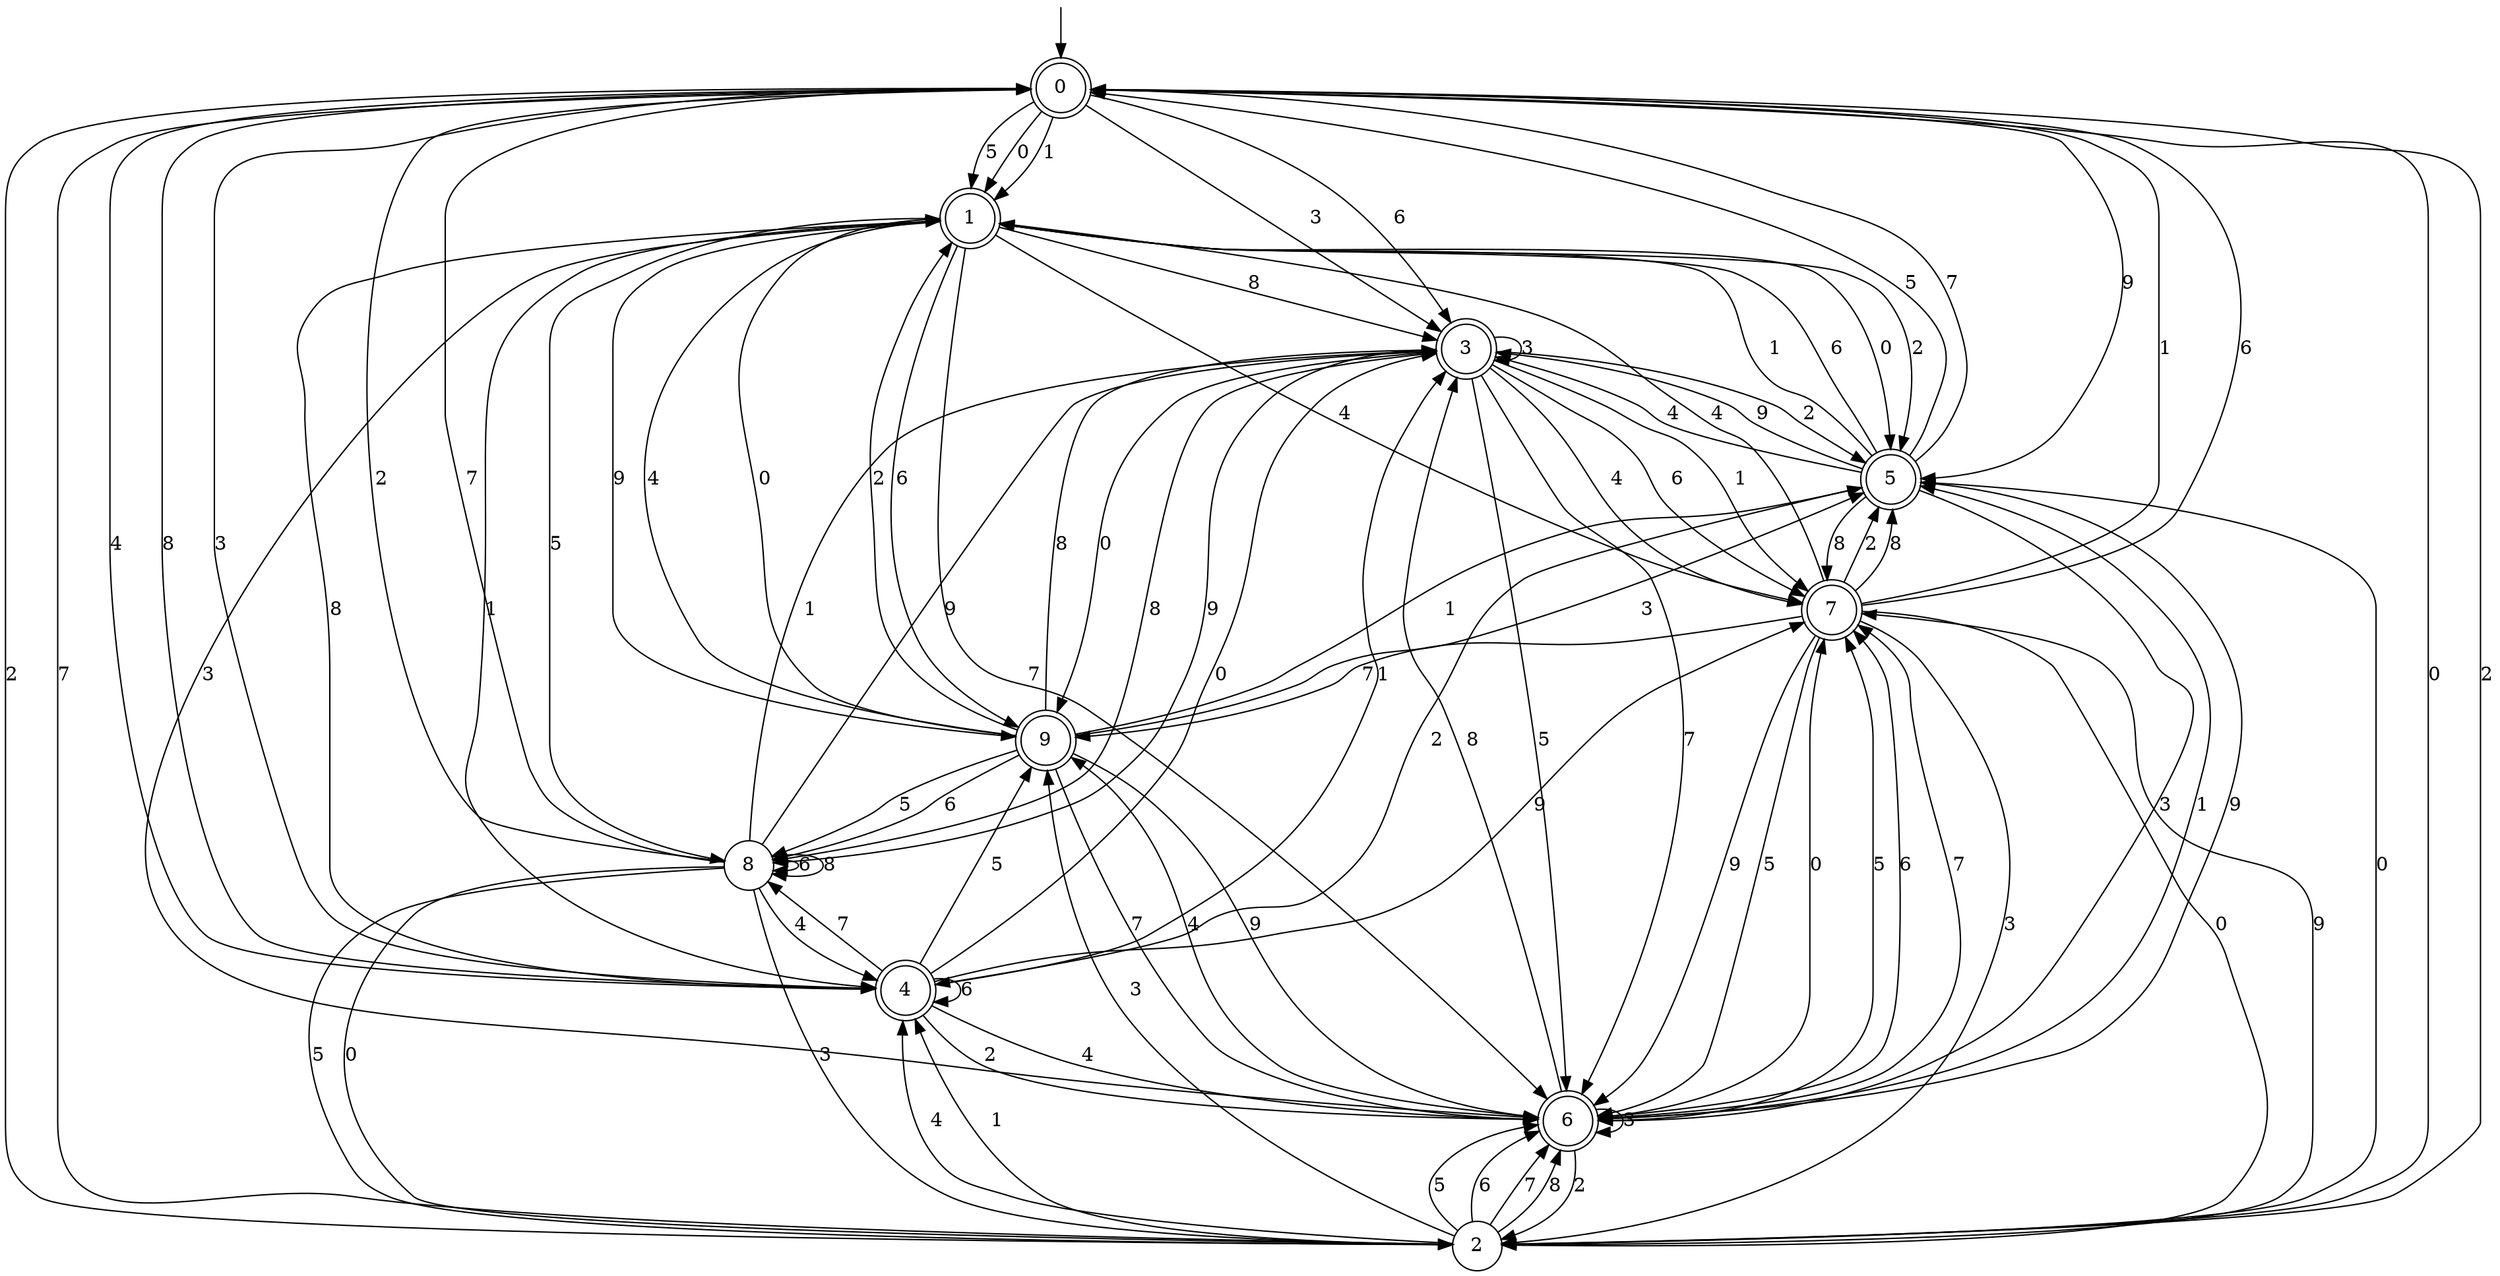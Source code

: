 digraph g {

	s0 [shape="doublecircle" label="0"];
	s1 [shape="doublecircle" label="1"];
	s2 [shape="circle" label="2"];
	s3 [shape="doublecircle" label="3"];
	s4 [shape="doublecircle" label="4"];
	s5 [shape="doublecircle" label="5"];
	s6 [shape="doublecircle" label="6"];
	s7 [shape="doublecircle" label="7"];
	s8 [shape="circle" label="8"];
	s9 [shape="doublecircle" label="9"];
	s0 -> s1 [label="0"];
	s0 -> s1 [label="1"];
	s0 -> s2 [label="2"];
	s0 -> s3 [label="3"];
	s0 -> s4 [label="4"];
	s0 -> s1 [label="5"];
	s0 -> s3 [label="6"];
	s0 -> s2 [label="7"];
	s0 -> s4 [label="8"];
	s0 -> s5 [label="9"];
	s1 -> s5 [label="0"];
	s1 -> s4 [label="1"];
	s1 -> s5 [label="2"];
	s1 -> s6 [label="3"];
	s1 -> s7 [label="4"];
	s1 -> s8 [label="5"];
	s1 -> s9 [label="6"];
	s1 -> s6 [label="7"];
	s1 -> s3 [label="8"];
	s1 -> s9 [label="9"];
	s2 -> s0 [label="0"];
	s2 -> s4 [label="1"];
	s2 -> s0 [label="2"];
	s2 -> s9 [label="3"];
	s2 -> s4 [label="4"];
	s2 -> s6 [label="5"];
	s2 -> s6 [label="6"];
	s2 -> s6 [label="7"];
	s2 -> s6 [label="8"];
	s2 -> s7 [label="9"];
	s3 -> s9 [label="0"];
	s3 -> s7 [label="1"];
	s3 -> s5 [label="2"];
	s3 -> s3 [label="3"];
	s3 -> s7 [label="4"];
	s3 -> s6 [label="5"];
	s3 -> s7 [label="6"];
	s3 -> s6 [label="7"];
	s3 -> s8 [label="8"];
	s3 -> s8 [label="9"];
	s4 -> s3 [label="0"];
	s4 -> s3 [label="1"];
	s4 -> s6 [label="2"];
	s4 -> s0 [label="3"];
	s4 -> s6 [label="4"];
	s4 -> s9 [label="5"];
	s4 -> s4 [label="6"];
	s4 -> s8 [label="7"];
	s4 -> s1 [label="8"];
	s4 -> s7 [label="9"];
	s5 -> s2 [label="0"];
	s5 -> s1 [label="1"];
	s5 -> s4 [label="2"];
	s5 -> s6 [label="3"];
	s5 -> s3 [label="4"];
	s5 -> s0 [label="5"];
	s5 -> s1 [label="6"];
	s5 -> s0 [label="7"];
	s5 -> s7 [label="8"];
	s5 -> s3 [label="9"];
	s6 -> s7 [label="0"];
	s6 -> s5 [label="1"];
	s6 -> s2 [label="2"];
	s6 -> s6 [label="3"];
	s6 -> s9 [label="4"];
	s6 -> s7 [label="5"];
	s6 -> s7 [label="6"];
	s6 -> s7 [label="7"];
	s6 -> s3 [label="8"];
	s6 -> s5 [label="9"];
	s7 -> s2 [label="0"];
	s7 -> s0 [label="1"];
	s7 -> s5 [label="2"];
	s7 -> s2 [label="3"];
	s7 -> s1 [label="4"];
	s7 -> s6 [label="5"];
	s7 -> s0 [label="6"];
	s7 -> s9 [label="7"];
	s7 -> s5 [label="8"];
	s7 -> s6 [label="9"];
	s8 -> s2 [label="0"];
	s8 -> s3 [label="1"];
	s8 -> s0 [label="2"];
	s8 -> s2 [label="3"];
	s8 -> s4 [label="4"];
	s8 -> s2 [label="5"];
	s8 -> s8 [label="6"];
	s8 -> s0 [label="7"];
	s8 -> s8 [label="8"];
	s8 -> s3 [label="9"];
	s9 -> s1 [label="0"];
	s9 -> s5 [label="1"];
	s9 -> s1 [label="2"];
	s9 -> s5 [label="3"];
	s9 -> s1 [label="4"];
	s9 -> s8 [label="5"];
	s9 -> s8 [label="6"];
	s9 -> s6 [label="7"];
	s9 -> s3 [label="8"];
	s9 -> s6 [label="9"];

__start0 [label="" shape="none" width="0" height="0"];
__start0 -> s0;

}
